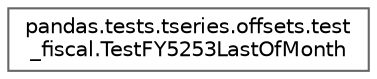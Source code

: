 digraph "Graphical Class Hierarchy"
{
 // LATEX_PDF_SIZE
  bgcolor="transparent";
  edge [fontname=Helvetica,fontsize=10,labelfontname=Helvetica,labelfontsize=10];
  node [fontname=Helvetica,fontsize=10,shape=box,height=0.2,width=0.4];
  rankdir="LR";
  Node0 [id="Node000000",label="pandas.tests.tseries.offsets.test\l_fiscal.TestFY5253LastOfMonth",height=0.2,width=0.4,color="grey40", fillcolor="white", style="filled",URL="$de/dcf/classpandas_1_1tests_1_1tseries_1_1offsets_1_1test__fiscal_1_1TestFY5253LastOfMonth.html",tooltip=" "];
}
